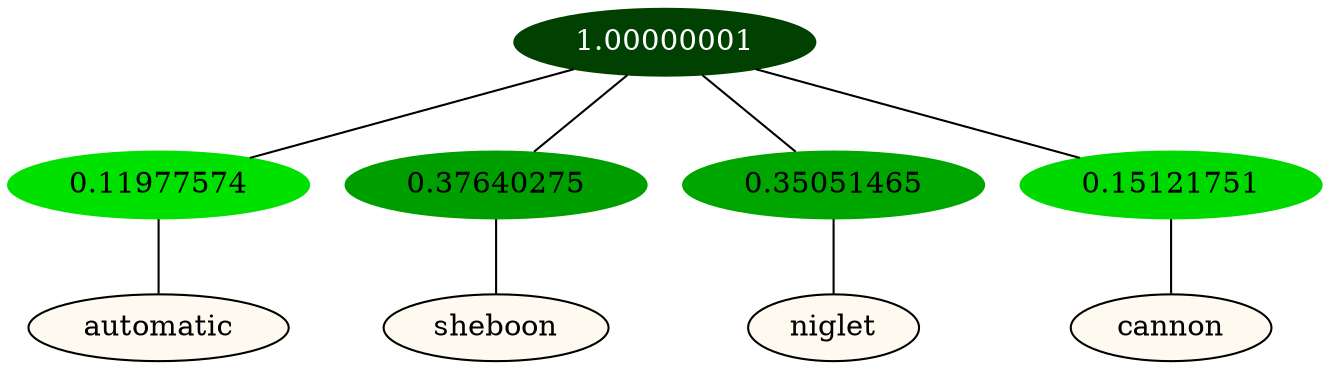 graph {
	node [format=png height=0.15 nodesep=0.001 ordering=out overlap=prism overlap_scaling=0.01 ranksep=0.001 ratio=0.2 style=filled width=0.15]
	{
		rank=same
		a_w_1 [label=automatic color=black fillcolor=floralwhite style="filled,solid"]
		a_w_2 [label=sheboon color=black fillcolor=floralwhite style="filled,solid"]
		a_w_3 [label=niglet color=black fillcolor=floralwhite style="filled,solid"]
		a_w_4 [label=cannon color=black fillcolor=floralwhite style="filled,solid"]
	}
	a_n_1 -- a_w_1
	a_n_2 -- a_w_2
	a_n_3 -- a_w_3
	a_n_4 -- a_w_4
	{
		rank=same
		a_n_1 [label=0.11977574 color="0.334 1.000 0.880" fontcolor=black]
		a_n_2 [label=0.37640275 color="0.334 1.000 0.624" fontcolor=black]
		a_n_3 [label=0.35051465 color="0.334 1.000 0.649" fontcolor=black]
		a_n_4 [label=0.15121751 color="0.334 1.000 0.849" fontcolor=black]
	}
	a_n_0 [label=1.00000001 color="0.334 1.000 0.250" fontcolor=grey99]
	a_n_0 -- a_n_1
	a_n_0 -- a_n_2
	a_n_0 -- a_n_3
	a_n_0 -- a_n_4
}
